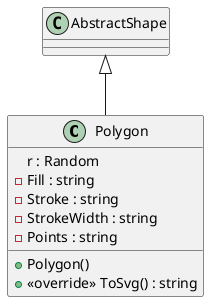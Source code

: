 @startuml
class Polygon {
    r : Random
    - Fill : string
    - Stroke : string
    - StrokeWidth : string
    - Points : string
    + Polygon()
    + <<override>> ToSvg() : string
}
AbstractShape <|-- Polygon
@enduml
